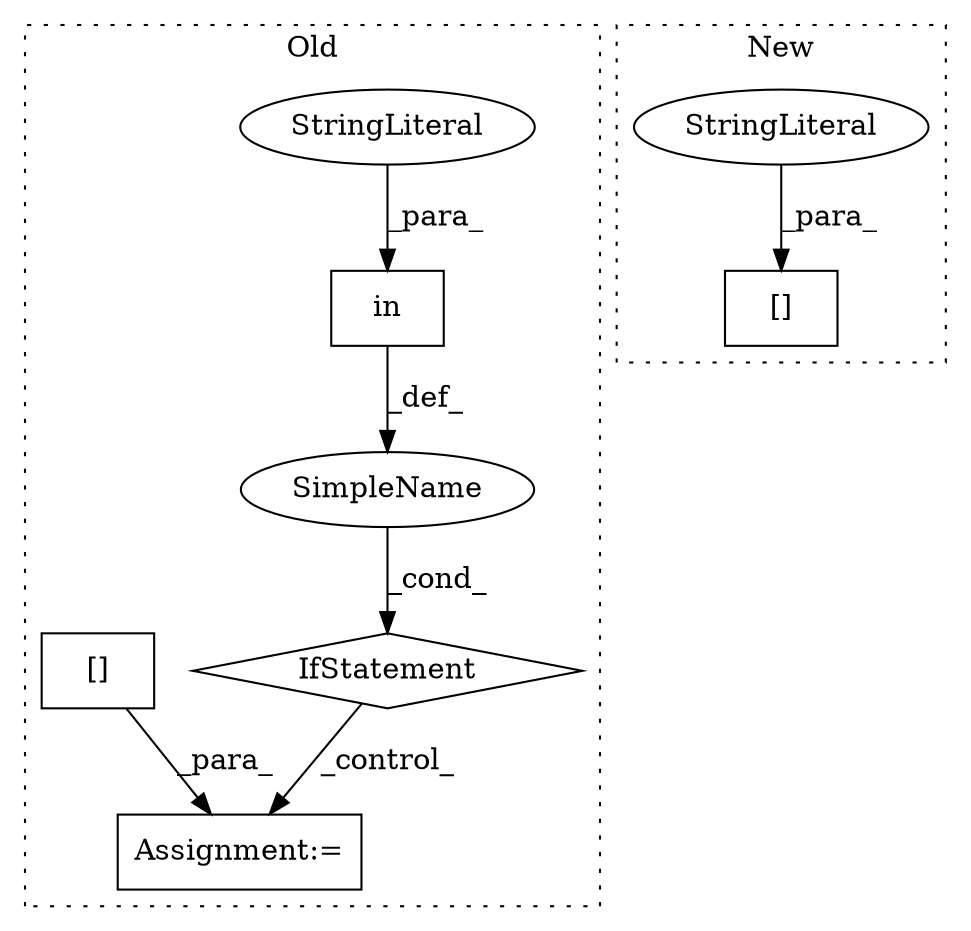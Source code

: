 digraph G {
subgraph cluster0 {
1 [label="in" a="105" s="4551" l="31" shape="box"];
3 [label="IfStatement" a="25" s="4533,4582" l="18,2" shape="diamond"];
4 [label="Assignment:=" a="7" s="4630" l="1" shape="box"];
5 [label="SimpleName" a="42" s="" l="" shape="ellipse"];
7 [label="StringLiteral" a="45" s="4551" l="21" shape="ellipse"];
8 [label="[]" a="2" s="4631,4659" l="7,1" shape="box"];
label = "Old";
style="dotted";
}
subgraph cluster1 {
2 [label="[]" a="2" s="7473,7503" l="4,1" shape="box"];
6 [label="StringLiteral" a="45" s="7477" l="26" shape="ellipse"];
label = "New";
style="dotted";
}
1 -> 5 [label="_def_"];
3 -> 4 [label="_control_"];
5 -> 3 [label="_cond_"];
6 -> 2 [label="_para_"];
7 -> 1 [label="_para_"];
8 -> 4 [label="_para_"];
}